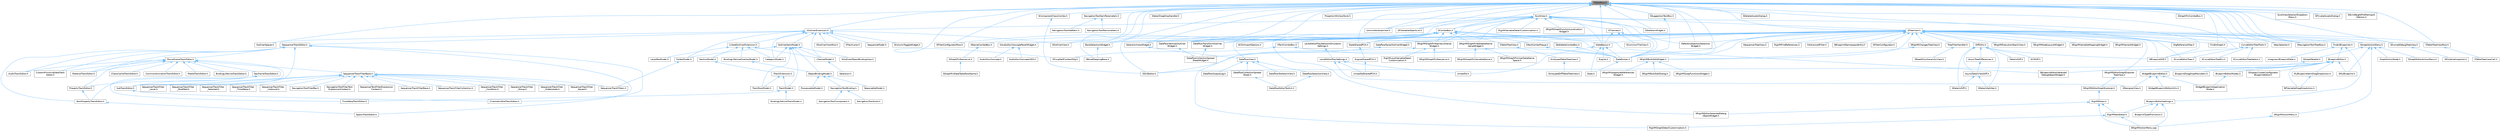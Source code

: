 digraph "STableRow.h"
{
 // INTERACTIVE_SVG=YES
 // LATEX_PDF_SIZE
  bgcolor="transparent";
  edge [fontname=Helvetica,fontsize=10,labelfontname=Helvetica,labelfontsize=10];
  node [fontname=Helvetica,fontsize=10,shape=box,height=0.2,width=0.4];
  Node1 [id="Node000001",label="STableRow.h",height=0.2,width=0.4,color="gray40", fillcolor="grey60", style="filled", fontcolor="black",tooltip=" "];
  Node1 -> Node2 [id="edge1_Node000001_Node000002",dir="back",color="steelblue1",style="solid",tooltip=" "];
  Node2 [id="Node000002",label="BoneSelectionWidget.h",height=0.2,width=0.4,color="grey40", fillcolor="white", style="filled",URL="$d4/dd3/BoneSelectionWidget_8h.html",tooltip=" "];
  Node2 -> Node3 [id="edge2_Node000002_Node000003",dir="back",color="steelblue1",style="solid",tooltip=" "];
  Node3 [id="Node000003",label="SBoneMappingBase.h",height=0.2,width=0.4,color="grey40", fillcolor="white", style="filled",URL="$d7/d49/SBoneMappingBase_8h.html",tooltip=" "];
  Node1 -> Node4 [id="edge3_Node000001_Node000004",dir="back",color="steelblue1",style="solid",tooltip=" "];
  Node4 [id="Node000004",label="CurveEditorTreeTraits.h",height=0.2,width=0.4,color="grey40", fillcolor="white", style="filled",URL="$d4/d4a/CurveEditorTreeTraits_8h.html",tooltip=" "];
  Node4 -> Node5 [id="edge4_Node000004_Node000005",dir="back",color="steelblue1",style="solid",tooltip=" "];
  Node5 [id="Node000005",label="SCurveEditorTree.h",height=0.2,width=0.4,color="grey40", fillcolor="white", style="filled",URL="$da/da4/SCurveEditorTree_8h.html",tooltip=" "];
  Node4 -> Node6 [id="edge5_Node000004_Node000006",dir="back",color="steelblue1",style="solid",tooltip=" "];
  Node6 [id="Node000006",label="SCurveEditorTreePin.h",height=0.2,width=0.4,color="grey40", fillcolor="white", style="filled",URL="$db/d44/SCurveEditorTreePin_8h.html",tooltip=" "];
  Node4 -> Node7 [id="edge6_Node000004_Node000007",dir="back",color="steelblue1",style="solid",tooltip=" "];
  Node7 [id="Node000007",label="SCurveEditorTreeSelect.h",height=0.2,width=0.4,color="grey40", fillcolor="white", style="filled",URL="$d9/d58/SCurveEditorTreeSelect_8h.html",tooltip=" "];
  Node1 -> Node8 [id="edge7_Node000001_Node000008",dir="back",color="steelblue1",style="solid",tooltip=" "];
  Node8 [id="Node000008",label="DataflowTransformOutliner\lWidget.h",height=0.2,width=0.4,color="grey40", fillcolor="white", style="filled",URL="$d8/df9/DataflowTransformOutlinerWidget_8h.html",tooltip=" "];
  Node8 -> Node9 [id="edge8_Node000008_Node000009",dir="back",color="steelblue1",style="solid",tooltip=" "];
  Node9 [id="Node000009",label="DataflowCollectionSpread\lSheetWidget.h",height=0.2,width=0.4,color="grey40", fillcolor="white", style="filled",URL="$da/da3/DataflowCollectionSpreadSheetWidget_8h.html",tooltip=" "];
  Node1 -> Node10 [id="edge9_Node000001_Node000010",dir="back",color="steelblue1",style="solid",tooltip=" "];
  Node10 [id="Node000010",label="DataflowVerticesOutliner\lWidget.h",height=0.2,width=0.4,color="grey40", fillcolor="white", style="filled",URL="$dd/deb/DataflowVerticesOutlinerWidget_8h.html",tooltip=" "];
  Node10 -> Node9 [id="edge10_Node000010_Node000009",dir="back",color="steelblue1",style="solid",tooltip=" "];
  Node1 -> Node11 [id="edge11_Node000001_Node000011",dir="back",color="steelblue1",style="solid",tooltip=" "];
  Node11 [id="Node000011",label="DlgReferenceTree.h",height=0.2,width=0.4,color="grey40", fillcolor="white", style="filled",URL="$db/dd3/DlgReferenceTree_8h.html",tooltip=" "];
  Node1 -> Node12 [id="edge12_Node000001_Node000012",dir="back",color="steelblue1",style="solid",tooltip=" "];
  Node12 [id="Node000012",label="FindInBlueprints.h",height=0.2,width=0.4,color="grey40", fillcolor="white", style="filled",URL="$d0/d27/FindInBlueprints_8h.html",tooltip=" "];
  Node12 -> Node13 [id="edge13_Node000012_Node000013",dir="back",color="steelblue1",style="solid",tooltip=" "];
  Node13 [id="Node000013",label="BlueprintEditor.h",height=0.2,width=0.4,color="grey40", fillcolor="white", style="filled",URL="$df/d7d/BlueprintEditor_8h.html",tooltip=" "];
  Node13 -> Node14 [id="edge14_Node000013_Node000014",dir="back",color="steelblue1",style="solid",tooltip=" "];
  Node14 [id="Node000014",label="BPVariableDragDropAction.h",height=0.2,width=0.4,color="grey40", fillcolor="white", style="filled",URL="$dd/d23/BPVariableDragDropAction_8h.html",tooltip=" "];
  Node13 -> Node15 [id="edge15_Node000013_Node000015",dir="back",color="steelblue1",style="solid",tooltip=" "];
  Node15 [id="Node000015",label="BlueprintDragDropMenuItem.h",height=0.2,width=0.4,color="grey40", fillcolor="white", style="filled",URL="$dc/deb/BlueprintDragDropMenuItem_8h.html",tooltip=" "];
  Node13 -> Node16 [id="edge16_Node000013_Node000016",dir="back",color="steelblue1",style="solid",tooltip=" "];
  Node16 [id="Node000016",label="BlueprintEditorModes.h",height=0.2,width=0.4,color="grey40", fillcolor="white", style="filled",URL="$d9/d70/BlueprintEditorModes_8h.html",tooltip=" "];
  Node16 -> Node17 [id="edge17_Node000016_Node000017",dir="back",color="steelblue1",style="solid",tooltip=" "];
  Node17 [id="Node000017",label="WidgetBlueprintApplication\lMode.h",height=0.2,width=0.4,color="grey40", fillcolor="white", style="filled",URL="$d3/d40/WidgetBlueprintApplicationMode_8h.html",tooltip=" "];
  Node13 -> Node18 [id="edge18_Node000013_Node000018",dir="back",color="steelblue1",style="solid",tooltip=" "];
  Node18 [id="Node000018",label="IDisplayClusterConfigurator\lBlueprintEditor.h",height=0.2,width=0.4,color="grey40", fillcolor="white", style="filled",URL="$dd/d4b/IDisplayClusterConfiguratorBlueprintEditor_8h.html",tooltip=" "];
  Node13 -> Node19 [id="edge19_Node000013_Node000019",dir="back",color="steelblue1",style="solid",tooltip=" "];
  Node19 [id="Node000019",label="MyBlueprintItemDragDropAction.h",height=0.2,width=0.4,color="grey40", fillcolor="white", style="filled",URL="$da/d11/MyBlueprintItemDragDropAction_8h.html",tooltip=" "];
  Node19 -> Node14 [id="edge20_Node000019_Node000014",dir="back",color="steelblue1",style="solid",tooltip=" "];
  Node13 -> Node20 [id="edge21_Node000013_Node000020",dir="back",color="steelblue1",style="solid",tooltip=" "];
  Node20 [id="Node000020",label="SBlueprintEditorSelected\lDebugObjectWidget.h",height=0.2,width=0.4,color="grey40", fillcolor="white", style="filled",URL="$de/d6c/SBlueprintEditorSelectedDebugObjectWidget_8h.html",tooltip=" "];
  Node13 -> Node21 [id="edge22_Node000013_Node000021",dir="back",color="steelblue1",style="solid",tooltip=" "];
  Node21 [id="Node000021",label="SMyBlueprint.h",height=0.2,width=0.4,color="grey40", fillcolor="white", style="filled",URL="$d3/d34/SMyBlueprint_8h.html",tooltip=" "];
  Node13 -> Node22 [id="edge23_Node000013_Node000022",dir="back",color="steelblue1",style="solid",tooltip=" "];
  Node22 [id="Node000022",label="SSCSEditor.h",height=0.2,width=0.4,color="grey40", fillcolor="white", style="filled",URL="$d0/d2e/SSCSEditor_8h.html",tooltip=" "];
  Node13 -> Node23 [id="edge24_Node000013_Node000023",dir="back",color="steelblue1",style="solid",tooltip=" "];
  Node23 [id="Node000023",label="WidgetBlueprintEditor.h",height=0.2,width=0.4,color="grey40", fillcolor="white", style="filled",URL="$d6/d04/WidgetBlueprintEditor_8h.html",tooltip=" "];
  Node23 -> Node24 [id="edge25_Node000023_Node000024",dir="back",color="steelblue1",style="solid",tooltip=" "];
  Node24 [id="Node000024",label="SDesignerView.h",height=0.2,width=0.4,color="grey40", fillcolor="white", style="filled",URL="$d2/d14/SDesignerView_8h.html",tooltip=" "];
  Node23 -> Node17 [id="edge26_Node000023_Node000017",dir="back",color="steelblue1",style="solid",tooltip=" "];
  Node23 -> Node25 [id="edge27_Node000023_Node000025",dir="back",color="steelblue1",style="solid",tooltip=" "];
  Node25 [id="Node000025",label="WidgetBlueprintEditorUtils.h",height=0.2,width=0.4,color="grey40", fillcolor="white", style="filled",URL="$d9/df7/WidgetBlueprintEditorUtils_8h.html",tooltip=" "];
  Node12 -> Node26 [id="edge28_Node000012_Node000026",dir="back",color="steelblue1",style="solid",tooltip=" "];
  Node26 [id="Node000026",label="BlueprintEditorSettings.h",height=0.2,width=0.4,color="grey40", fillcolor="white", style="filled",URL="$d4/dbc/BlueprintEditorSettings_8h.html",tooltip=" "];
  Node26 -> Node27 [id="edge29_Node000026_Node000027",dir="back",color="steelblue1",style="solid",tooltip=" "];
  Node27 [id="Node000027",label="BlueprintTypePromotion.h",height=0.2,width=0.4,color="grey40", fillcolor="white", style="filled",URL="$d2/d23/BlueprintTypePromotion_8h.html",tooltip=" "];
  Node26 -> Node28 [id="edge30_Node000026_Node000028",dir="back",color="steelblue1",style="solid",tooltip=" "];
  Node28 [id="Node000028",label="RigVMNewEditor.h",height=0.2,width=0.4,color="grey40", fillcolor="white", style="filled",URL="$df/dd1/RigVMNewEditor_8h.html",tooltip=" "];
  Node28 -> Node29 [id="edge31_Node000028_Node000029",dir="back",color="steelblue1",style="solid",tooltip=" "];
  Node29 [id="Node000029",label="RigVMGraphDetailCustomization.h",height=0.2,width=0.4,color="grey40", fillcolor="white", style="filled",URL="$da/d8c/RigVMGraphDetailCustomization_8h.html",tooltip=" "];
  Node28 -> Node30 [id="edge32_Node000028_Node000030",dir="back",color="steelblue1",style="solid",tooltip=" "];
  Node30 [id="Node000030",label="SRigVMActionMenu.cpp",height=0.2,width=0.4,color="grey40", fillcolor="white", style="filled",URL="$dc/d4c/SRigVMActionMenu_8cpp.html",tooltip=" "];
  Node26 -> Node30 [id="edge33_Node000026_Node000030",dir="back",color="steelblue1",style="solid",tooltip=" "];
  Node12 -> Node31 [id="edge34_Node000012_Node000031",dir="back",color="steelblue1",style="solid",tooltip=" "];
  Node31 [id="Node000031",label="ImaginaryBlueprintData.h",height=0.2,width=0.4,color="grey40", fillcolor="white", style="filled",URL="$d9/d16/ImaginaryBlueprintData_8h.html",tooltip=" "];
  Node1 -> Node32 [id="edge35_Node000001_Node000032",dir="back",color="steelblue1",style="solid",tooltip=" "];
  Node32 [id="Node000032",label="FindInGraph.h",height=0.2,width=0.4,color="grey40", fillcolor="white", style="filled",URL="$de/d36/FindInGraph_8h.html",tooltip=" "];
  Node1 -> Node33 [id="edge36_Node000001_Node000033",dir="back",color="steelblue1",style="solid",tooltip=" "];
  Node33 [id="Node000033",label="IDetailDragDropHandler.h",height=0.2,width=0.4,color="grey40", fillcolor="white", style="filled",URL="$dd/d80/IDetailDragDropHandler_8h.html",tooltip=" "];
  Node1 -> Node34 [id="edge37_Node000001_Node000034",dir="back",color="steelblue1",style="solid",tooltip=" "];
  Node34 [id="Node000034",label="IOutlinerExtension.h",height=0.2,width=0.4,color="grey40", fillcolor="white", style="filled",URL="$db/d1a/IOutlinerExtension_8h.html",tooltip=" "];
  Node34 -> Node35 [id="edge38_Node000034_Node000035",dir="back",color="steelblue1",style="solid",tooltip=" "];
  Node35 [id="Node000035",label="CategoryModel.h",height=0.2,width=0.4,color="grey40", fillcolor="white", style="filled",URL="$db/dfe/CategoryModel_8h.html",tooltip=" "];
  Node34 -> Node36 [id="edge39_Node000034_Node000036",dir="back",color="steelblue1",style="solid",tooltip=" "];
  Node36 [id="Node000036",label="ChannelModel.h",height=0.2,width=0.4,color="grey40", fillcolor="white", style="filled",URL="$de/d30/ChannelModel_8h.html",tooltip=" "];
  Node36 -> Node37 [id="edge40_Node000036_Node000037",dir="back",color="steelblue1",style="solid",tooltip=" "];
  Node37 [id="Node000037",label="Selection.h",height=0.2,width=0.4,color="grey40", fillcolor="white", style="filled",URL="$dd/dc2/Editor_2Sequencer_2Public_2MVVM_2Selection_2Selection_8h.html",tooltip=" "];
  Node34 -> Node38 [id="edge41_Node000034_Node000038",dir="back",color="steelblue1",style="solid",tooltip=" "];
  Node38 [id="Node000038",label="FolderModel.h",height=0.2,width=0.4,color="grey40", fillcolor="white", style="filled",URL="$d4/d1d/FolderModel_8h.html",tooltip=" "];
  Node38 -> Node39 [id="edge42_Node000038_Node000039",dir="back",color="steelblue1",style="solid",tooltip=" "];
  Node39 [id="Node000039",label="SequencerTrackFilters.h",height=0.2,width=0.4,color="grey40", fillcolor="white", style="filled",URL="$df/d72/SequencerTrackFilters_8h.html",tooltip=" "];
  Node34 -> Node40 [id="edge43_Node000034_Node000040",dir="back",color="steelblue1",style="solid",tooltip=" "];
  Node40 [id="Node000040",label="ISequencerTrackEditor.h",height=0.2,width=0.4,color="grey40", fillcolor="white", style="filled",URL="$df/dca/ISequencerTrackEditor_8h.html",tooltip=" "];
  Node40 -> Node41 [id="edge44_Node000040_Node000041",dir="back",color="steelblue1",style="solid",tooltip=" "];
  Node41 [id="Node000041",label="AudioTrackEditor.h",height=0.2,width=0.4,color="grey40", fillcolor="white", style="filled",URL="$dd/d96/AudioTrackEditor_8h.html",tooltip=" "];
  Node40 -> Node42 [id="edge45_Node000040_Node000042",dir="back",color="steelblue1",style="solid",tooltip=" "];
  Node42 [id="Node000042",label="BoolPropertyTrackEditor.h",height=0.2,width=0.4,color="grey40", fillcolor="white", style="filled",URL="$db/d07/BoolPropertyTrackEditor_8h.html",tooltip=" "];
  Node42 -> Node43 [id="edge46_Node000042_Node000043",dir="back",color="steelblue1",style="solid",tooltip=" "];
  Node43 [id="Node000043",label="SpawnTrackEditor.h",height=0.2,width=0.4,color="grey40", fillcolor="white", style="filled",URL="$d5/dac/SpawnTrackEditor_8h.html",tooltip=" "];
  Node40 -> Node44 [id="edge47_Node000040_Node000044",dir="back",color="steelblue1",style="solid",tooltip=" "];
  Node44 [id="Node000044",label="CinematicShotTrackEditor.h",height=0.2,width=0.4,color="grey40", fillcolor="white", style="filled",URL="$d3/d0c/CinematicShotTrackEditor_8h.html",tooltip=" "];
  Node40 -> Node45 [id="edge48_Node000040_Node000045",dir="back",color="steelblue1",style="solid",tooltip=" "];
  Node45 [id="Node000045",label="CustomPrimitiveDataTrack\lEditor.h",height=0.2,width=0.4,color="grey40", fillcolor="white", style="filled",URL="$dc/d8f/CustomPrimitiveDataTrackEditor_8h.html",tooltip=" "];
  Node40 -> Node46 [id="edge49_Node000040_Node000046",dir="back",color="steelblue1",style="solid",tooltip=" "];
  Node46 [id="Node000046",label="MaterialTrackEditor.h",height=0.2,width=0.4,color="grey40", fillcolor="white", style="filled",URL="$d1/d9f/MaterialTrackEditor_8h.html",tooltip=" "];
  Node40 -> Node47 [id="edge50_Node000040_Node000047",dir="back",color="steelblue1",style="solid",tooltip=" "];
  Node47 [id="Node000047",label="MovieSceneTrackEditor.h",height=0.2,width=0.4,color="grey40", fillcolor="white", style="filled",URL="$db/d6c/MovieSceneTrackEditor_8h.html",tooltip=" "];
  Node47 -> Node41 [id="edge51_Node000047_Node000041",dir="back",color="steelblue1",style="solid",tooltip=" "];
  Node47 -> Node48 [id="edge52_Node000047_Node000048",dir="back",color="steelblue1",style="solid",tooltip=" "];
  Node48 [id="Node000048",label="BindingLifetimeTrackEditor.h",height=0.2,width=0.4,color="grey40", fillcolor="white", style="filled",URL="$db/d3c/BindingLifetimeTrackEditor_8h.html",tooltip=" "];
  Node47 -> Node49 [id="edge53_Node000047_Node000049",dir="back",color="steelblue1",style="solid",tooltip=" "];
  Node49 [id="Node000049",label="ChaosCacheTrackEditor.h",height=0.2,width=0.4,color="grey40", fillcolor="white", style="filled",URL="$db/d36/ChaosCacheTrackEditor_8h.html",tooltip=" "];
  Node47 -> Node50 [id="edge54_Node000047_Node000050",dir="back",color="steelblue1",style="solid",tooltip=" "];
  Node50 [id="Node000050",label="CommonAnimationTrackEditor.h",height=0.2,width=0.4,color="grey40", fillcolor="white", style="filled",URL="$d9/d6e/CommonAnimationTrackEditor_8h.html",tooltip=" "];
  Node47 -> Node45 [id="edge55_Node000047_Node000045",dir="back",color="steelblue1",style="solid",tooltip=" "];
  Node47 -> Node51 [id="edge56_Node000047_Node000051",dir="back",color="steelblue1",style="solid",tooltip=" "];
  Node51 [id="Node000051",label="KeyframeTrackEditor.h",height=0.2,width=0.4,color="grey40", fillcolor="white", style="filled",URL="$dd/d47/KeyframeTrackEditor_8h.html",tooltip=" "];
  Node51 -> Node42 [id="edge57_Node000051_Node000042",dir="back",color="steelblue1",style="solid",tooltip=" "];
  Node51 -> Node52 [id="edge58_Node000051_Node000052",dir="back",color="steelblue1",style="solid",tooltip=" "];
  Node52 [id="Node000052",label="PropertyTrackEditor.h",height=0.2,width=0.4,color="grey40", fillcolor="white", style="filled",URL="$da/d9a/PropertyTrackEditor_8h.html",tooltip=" "];
  Node52 -> Node42 [id="edge59_Node000052_Node000042",dir="back",color="steelblue1",style="solid",tooltip=" "];
  Node51 -> Node53 [id="edge60_Node000051_Node000053",dir="back",color="steelblue1",style="solid",tooltip=" "];
  Node53 [id="Node000053",label="SubTrackEditor.h",height=0.2,width=0.4,color="grey40", fillcolor="white", style="filled",URL="$d8/d5b/SubTrackEditor_8h.html",tooltip=" "];
  Node53 -> Node44 [id="edge61_Node000053_Node000044",dir="back",color="steelblue1",style="solid",tooltip=" "];
  Node51 -> Node54 [id="edge62_Node000051_Node000054",dir="back",color="steelblue1",style="solid",tooltip=" "];
  Node54 [id="Node000054",label="TimeWarpTrackEditor.h",height=0.2,width=0.4,color="grey40", fillcolor="white", style="filled",URL="$dc/d2e/TimeWarpTrackEditor_8h.html",tooltip=" "];
  Node47 -> Node46 [id="edge63_Node000047_Node000046",dir="back",color="steelblue1",style="solid",tooltip=" "];
  Node47 -> Node55 [id="edge64_Node000047_Node000055",dir="back",color="steelblue1",style="solid",tooltip=" "];
  Node55 [id="Node000055",label="MediaTrackEditor.h",height=0.2,width=0.4,color="grey40", fillcolor="white", style="filled",URL="$d0/d41/MediaTrackEditor_8h.html",tooltip=" "];
  Node47 -> Node52 [id="edge65_Node000047_Node000052",dir="back",color="steelblue1",style="solid",tooltip=" "];
  Node47 -> Node56 [id="edge66_Node000047_Node000056",dir="back",color="steelblue1",style="solid",tooltip=" "];
  Node56 [id="Node000056",label="SequencerTrackFilterBase.h",height=0.2,width=0.4,color="grey40", fillcolor="white", style="filled",URL="$d8/def/Filters_2SequencerTrackFilterBase_8h.html",tooltip=" "];
  Node56 -> Node57 [id="edge67_Node000056_Node000057",dir="back",color="steelblue1",style="solid",tooltip=" "];
  Node57 [id="Node000057",label="NavigationToolFilterBar.h",height=0.2,width=0.4,color="grey40", fillcolor="white", style="filled",URL="$df/d14/NavigationToolFilterBar_8h.html",tooltip=" "];
  Node56 -> Node58 [id="edge68_Node000056_Node000058",dir="back",color="steelblue1",style="solid",tooltip=" "];
  Node58 [id="Node000058",label="NavigationToolFilterText\lExpressionContext.h",height=0.2,width=0.4,color="grey40", fillcolor="white", style="filled",URL="$d8/dd2/NavigationToolFilterTextExpressionContext_8h.html",tooltip=" "];
  Node56 -> Node59 [id="edge69_Node000056_Node000059",dir="back",color="steelblue1",style="solid",tooltip=" "];
  Node59 [id="Node000059",label="SequencerTextFilterExpression\lContext.h",height=0.2,width=0.4,color="grey40", fillcolor="white", style="filled",URL="$d0/d9f/SequencerTextFilterExpressionContext_8h.html",tooltip=" "];
  Node56 -> Node60 [id="edge70_Node000056_Node000060",dir="back",color="steelblue1",style="solid",tooltip=" "];
  Node60 [id="Node000060",label="SequencerTrackFilterBase.h",height=0.2,width=0.4,color="grey40", fillcolor="white", style="filled",URL="$d8/d4d/SequencerTrackFilterBase_8h.html",tooltip=" "];
  Node56 -> Node61 [id="edge71_Node000056_Node000061",dir="back",color="steelblue1",style="solid",tooltip=" "];
  Node61 [id="Node000061",label="SequencerTrackFilterCollection.h",height=0.2,width=0.4,color="grey40", fillcolor="white", style="filled",URL="$d8/de2/SequencerTrackFilterCollection_8h.html",tooltip=" "];
  Node56 -> Node62 [id="edge72_Node000056_Node000062",dir="back",color="steelblue1",style="solid",tooltip=" "];
  Node62 [id="Node000062",label="SequencerTrackFilter\l_Condition.h",height=0.2,width=0.4,color="grey40", fillcolor="white", style="filled",URL="$df/d17/SequencerTrackFilter__Condition_8h.html",tooltip=" "];
  Node56 -> Node63 [id="edge73_Node000056_Node000063",dir="back",color="steelblue1",style="solid",tooltip=" "];
  Node63 [id="Node000063",label="SequencerTrackFilter\l_Group.h",height=0.2,width=0.4,color="grey40", fillcolor="white", style="filled",URL="$da/dea/SequencerTrackFilter__Group_8h.html",tooltip=" "];
  Node56 -> Node64 [id="edge74_Node000056_Node000064",dir="back",color="steelblue1",style="solid",tooltip=" "];
  Node64 [id="Node000064",label="SequencerTrackFilter\l_HideIsolate.h",height=0.2,width=0.4,color="grey40", fillcolor="white", style="filled",URL="$d3/d55/SequencerTrackFilter__HideIsolate_8h.html",tooltip=" "];
  Node56 -> Node65 [id="edge75_Node000056_Node000065",dir="back",color="steelblue1",style="solid",tooltip=" "];
  Node65 [id="Node000065",label="SequencerTrackFilter\l_Keyed.h",height=0.2,width=0.4,color="grey40", fillcolor="white", style="filled",URL="$d4/d2d/SequencerTrackFilter__Keyed_8h.html",tooltip=" "];
  Node56 -> Node66 [id="edge76_Node000056_Node000066",dir="back",color="steelblue1",style="solid",tooltip=" "];
  Node66 [id="Node000066",label="SequencerTrackFilter\l_Level.h",height=0.2,width=0.4,color="grey40", fillcolor="white", style="filled",URL="$d2/d6c/SequencerTrackFilter__Level_8h.html",tooltip=" "];
  Node56 -> Node67 [id="edge77_Node000056_Node000067",dir="back",color="steelblue1",style="solid",tooltip=" "];
  Node67 [id="Node000067",label="SequencerTrackFilter\l_Modified.h",height=0.2,width=0.4,color="grey40", fillcolor="white", style="filled",URL="$d0/dd9/SequencerTrackFilter__Modified_8h.html",tooltip=" "];
  Node56 -> Node68 [id="edge78_Node000056_Node000068",dir="back",color="steelblue1",style="solid",tooltip=" "];
  Node68 [id="Node000068",label="SequencerTrackFilter\l_Selected.h",height=0.2,width=0.4,color="grey40", fillcolor="white", style="filled",URL="$dc/d54/SequencerTrackFilter__Selected_8h.html",tooltip=" "];
  Node56 -> Node69 [id="edge79_Node000056_Node000069",dir="back",color="steelblue1",style="solid",tooltip=" "];
  Node69 [id="Node000069",label="SequencerTrackFilter\l_TimeWarp.h",height=0.2,width=0.4,color="grey40", fillcolor="white", style="filled",URL="$d6/dd0/SequencerTrackFilter__TimeWarp_8h.html",tooltip=" "];
  Node56 -> Node70 [id="edge80_Node000056_Node000070",dir="back",color="steelblue1",style="solid",tooltip=" "];
  Node70 [id="Node000070",label="SequencerTrackFilter\l_Unbound.h",height=0.2,width=0.4,color="grey40", fillcolor="white", style="filled",URL="$d0/dd1/SequencerTrackFilter__Unbound_8h.html",tooltip=" "];
  Node56 -> Node39 [id="edge81_Node000056_Node000039",dir="back",color="steelblue1",style="solid",tooltip=" "];
  Node47 -> Node53 [id="edge82_Node000047_Node000053",dir="back",color="steelblue1",style="solid",tooltip=" "];
  Node40 -> Node43 [id="edge83_Node000040_Node000043",dir="back",color="steelblue1",style="solid",tooltip=" "];
  Node40 -> Node53 [id="edge84_Node000040_Node000053",dir="back",color="steelblue1",style="solid",tooltip=" "];
  Node34 -> Node71 [id="edge85_Node000034_Node000071",dir="back",color="steelblue1",style="solid",tooltip=" "];
  Node71 [id="Node000071",label="LinkedOutlinerExtension.h",height=0.2,width=0.4,color="grey40", fillcolor="white", style="filled",URL="$da/d0f/LinkedOutlinerExtension_8h.html",tooltip=" "];
  Node71 -> Node72 [id="edge86_Node000071_Node000072",dir="back",color="steelblue1",style="solid",tooltip=" "];
  Node72 [id="Node000072",label="BindingLifetimeOverlayModel.h",height=0.2,width=0.4,color="grey40", fillcolor="white", style="filled",URL="$d2/d69/BindingLifetimeOverlayModel_8h.html",tooltip=" "];
  Node72 -> Node73 [id="edge87_Node000072_Node000073",dir="back",color="steelblue1",style="solid",tooltip=" "];
  Node73 [id="Node000073",label="ObjectBindingModel.h",height=0.2,width=0.4,color="grey40", fillcolor="white", style="filled",URL="$de/dbc/ObjectBindingModel_8h.html",tooltip=" "];
  Node73 -> Node74 [id="edge88_Node000073_Node000074",dir="back",color="steelblue1",style="solid",tooltip=" "];
  Node74 [id="Node000074",label="NavigationToolBinding.h",height=0.2,width=0.4,color="grey40", fillcolor="white", style="filled",URL="$d0/db5/NavigationToolBinding_8h.html",tooltip=" "];
  Node74 -> Node75 [id="edge89_Node000074_Node000075",dir="back",color="steelblue1",style="solid",tooltip=" "];
  Node75 [id="Node000075",label="NavigationToolActor.h",height=0.2,width=0.4,color="grey40", fillcolor="white", style="filled",URL="$d6/da8/NavigationToolActor_8h.html",tooltip=" "];
  Node74 -> Node76 [id="edge90_Node000074_Node000076",dir="back",color="steelblue1",style="solid",tooltip=" "];
  Node76 [id="Node000076",label="NavigationToolComponent.h",height=0.2,width=0.4,color="grey40", fillcolor="white", style="filled",URL="$d7/dfc/NavigationToolComponent_8h.html",tooltip=" "];
  Node73 -> Node77 [id="edge91_Node000073_Node000077",dir="back",color="steelblue1",style="solid",tooltip=" "];
  Node77 [id="Node000077",label="PossessableModel.h",height=0.2,width=0.4,color="grey40", fillcolor="white", style="filled",URL="$d5/d01/PossessableModel_8h.html",tooltip=" "];
  Node73 -> Node78 [id="edge92_Node000073_Node000078",dir="back",color="steelblue1",style="solid",tooltip=" "];
  Node78 [id="Node000078",label="SpawnableModel.h",height=0.2,width=0.4,color="grey40", fillcolor="white", style="filled",URL="$d0/dd5/SpawnableModel_8h.html",tooltip=" "];
  Node71 -> Node35 [id="edge93_Node000071_Node000035",dir="back",color="steelblue1",style="solid",tooltip=" "];
  Node71 -> Node36 [id="edge94_Node000071_Node000036",dir="back",color="steelblue1",style="solid",tooltip=" "];
  Node71 -> Node79 [id="edge95_Node000071_Node000079",dir="back",color="steelblue1",style="solid",tooltip=" "];
  Node79 [id="Node000079",label="LayerBarModel.h",height=0.2,width=0.4,color="grey40", fillcolor="white", style="filled",URL="$dd/daa/LayerBarModel_8h.html",tooltip=" "];
  Node71 -> Node80 [id="edge96_Node000071_Node000080",dir="back",color="steelblue1",style="solid",tooltip=" "];
  Node80 [id="Node000080",label="SectionModel.h",height=0.2,width=0.4,color="grey40", fillcolor="white", style="filled",URL="$d7/d0c/SectionModel_8h.html",tooltip=" "];
  Node80 -> Node81 [id="edge97_Node000080_Node000081",dir="back",color="steelblue1",style="solid",tooltip=" "];
  Node81 [id="Node000081",label="ITrackExtension.h",height=0.2,width=0.4,color="grey40", fillcolor="white", style="filled",URL="$d4/d09/ITrackExtension_8h.html",tooltip=" "];
  Node81 -> Node82 [id="edge98_Node000081_Node000082",dir="back",color="steelblue1",style="solid",tooltip=" "];
  Node82 [id="Node000082",label="TrackModel.h",height=0.2,width=0.4,color="grey40", fillcolor="white", style="filled",URL="$db/d94/TrackModel_8h.html",tooltip=" "];
  Node82 -> Node83 [id="edge99_Node000082_Node000083",dir="back",color="steelblue1",style="solid",tooltip=" "];
  Node83 [id="Node000083",label="BindingLifetimeTrackModel.h",height=0.2,width=0.4,color="grey40", fillcolor="white", style="filled",URL="$d5/d30/BindingLifetimeTrackModel_8h.html",tooltip=" "];
  Node82 -> Node54 [id="edge100_Node000082_Node000054",dir="back",color="steelblue1",style="solid",tooltip=" "];
  Node81 -> Node84 [id="edge101_Node000081_Node000084",dir="back",color="steelblue1",style="solid",tooltip=" "];
  Node84 [id="Node000084",label="TrackRowModel.h",height=0.2,width=0.4,color="grey40", fillcolor="white", style="filled",URL="$d8/db5/TrackRowModel_8h.html",tooltip=" "];
  Node34 -> Node85 [id="edge102_Node000034_Node000085",dir="back",color="steelblue1",style="solid",tooltip=" "];
  Node85 [id="Node000085",label="OutlinerItemModel.h",height=0.2,width=0.4,color="grey40", fillcolor="white", style="filled",URL="$da/dbf/OutlinerItemModel_8h.html",tooltip=" "];
  Node85 -> Node35 [id="edge103_Node000085_Node000035",dir="back",color="steelblue1",style="solid",tooltip=" "];
  Node85 -> Node36 [id="edge104_Node000085_Node000036",dir="back",color="steelblue1",style="solid",tooltip=" "];
  Node85 -> Node38 [id="edge105_Node000085_Node000038",dir="back",color="steelblue1",style="solid",tooltip=" "];
  Node85 -> Node73 [id="edge106_Node000085_Node000073",dir="back",color="steelblue1",style="solid",tooltip=" "];
  Node85 -> Node86 [id="edge107_Node000085_Node000086",dir="back",color="steelblue1",style="solid",tooltip=" "];
  Node86 [id="Node000086",label="SOutlinerObjectBindingView.h",height=0.2,width=0.4,color="grey40", fillcolor="white", style="filled",URL="$d1/dfa/SOutlinerObjectBindingView_8h.html",tooltip=" "];
  Node85 -> Node82 [id="edge108_Node000085_Node000082",dir="back",color="steelblue1",style="solid",tooltip=" "];
  Node85 -> Node84 [id="edge109_Node000085_Node000084",dir="back",color="steelblue1",style="solid",tooltip=" "];
  Node34 -> Node87 [id="edge110_Node000034_Node000087",dir="back",color="steelblue1",style="solid",tooltip=" "];
  Node87 [id="Node000087",label="OutlinerSpacer.h",height=0.2,width=0.4,color="grey40", fillcolor="white", style="filled",URL="$dd/d3e/OutlinerSpacer_8h.html",tooltip=" "];
  Node34 -> Node88 [id="edge111_Node000034_Node000088",dir="back",color="steelblue1",style="solid",tooltip=" "];
  Node88 [id="Node000088",label="SColumnToggleWidget.h",height=0.2,width=0.4,color="grey40", fillcolor="white", style="filled",URL="$de/d8d/SColumnToggleWidget_8h.html",tooltip=" "];
  Node34 -> Node89 [id="edge112_Node000034_Node000089",dir="back",color="steelblue1",style="solid",tooltip=" "];
  Node89 [id="Node000089",label="SOutlinerView.h",height=0.2,width=0.4,color="grey40", fillcolor="white", style="filled",URL="$d5/de1/SOutlinerView_8h.html",tooltip=" "];
  Node34 -> Node90 [id="edge113_Node000034_Node000090",dir="back",color="steelblue1",style="solid",tooltip=" "];
  Node90 [id="Node000090",label="SOutlinerViewRow.h",height=0.2,width=0.4,color="grey40", fillcolor="white", style="filled",URL="$db/de3/SOutlinerViewRow_8h.html",tooltip=" "];
  Node34 -> Node91 [id="edge114_Node000034_Node000091",dir="back",color="steelblue1",style="solid",tooltip=" "];
  Node91 [id="Node000091",label="STrackLane.h",height=0.2,width=0.4,color="grey40", fillcolor="white", style="filled",URL="$d2/d8f/STrackLane_8h.html",tooltip=" "];
  Node34 -> Node92 [id="edge115_Node000034_Node000092",dir="back",color="steelblue1",style="solid",tooltip=" "];
  Node92 [id="Node000092",label="SequenceModel.h",height=0.2,width=0.4,color="grey40", fillcolor="white", style="filled",URL="$d4/d28/SequenceModel_8h.html",tooltip=" "];
  Node1 -> Node93 [id="edge116_Node000001_Node000093",dir="back",color="steelblue1",style="solid",tooltip=" "];
  Node93 [id="Node000093",label="NavigationToolItemParameters.h",height=0.2,width=0.4,color="grey40", fillcolor="white", style="filled",URL="$dd/d8c/NavigationToolItemParameters_8h.html",tooltip=" "];
  Node93 -> Node94 [id="edge117_Node000093_Node000094",dir="back",color="steelblue1",style="solid",tooltip=" "];
  Node94 [id="Node000094",label="NavigationToolAddItem.h",height=0.2,width=0.4,color="grey40", fillcolor="white", style="filled",URL="$de/db2/NavigationToolAddItem_8h.html",tooltip=" "];
  Node93 -> Node95 [id="edge118_Node000093_Node000095",dir="back",color="steelblue1",style="solid",tooltip=" "];
  Node95 [id="Node000095",label="NavigationToolRemoveItem.h",height=0.2,width=0.4,color="grey40", fillcolor="white", style="filled",URL="$da/dd5/NavigationToolRemoveItem_8h.html",tooltip=" "];
  Node1 -> Node87 [id="edge119_Node000001_Node000087",dir="back",color="steelblue1",style="solid",tooltip=" "];
  Node1 -> Node96 [id="edge120_Node000001_Node000096",dir="back",color="steelblue1",style="solid",tooltip=" "];
  Node96 [id="Node000096",label="PropertyInfoViewStyle.h",height=0.2,width=0.4,color="grey40", fillcolor="white", style="filled",URL="$d0/da8/PropertyInfoViewStyle_8h.html",tooltip=" "];
  Node1 -> Node97 [id="edge121_Node000001_Node000097",dir="back",color="steelblue1",style="solid",tooltip=" "];
  Node97 [id="Node000097",label="ReferenceSectionSelection\lWidget.h",height=0.2,width=0.4,color="grey40", fillcolor="white", style="filled",URL="$db/d75/ReferenceSectionSelectionWidget_8h.html",tooltip=" "];
  Node1 -> Node98 [id="edge122_Node000001_Node000098",dir="back",color="steelblue1",style="solid",tooltip=" "];
  Node98 [id="Node000098",label="SAnimAttributeView.h",height=0.2,width=0.4,color="grey40", fillcolor="white", style="filled",URL="$df/d42/SAnimAttributeView_8h.html",tooltip=" "];
  Node1 -> Node99 [id="edge123_Node000001_Node000099",dir="back",color="steelblue1",style="solid",tooltip=" "];
  Node99 [id="Node000099",label="SBlueprintDiff.h",height=0.2,width=0.4,color="grey40", fillcolor="white", style="filled",URL="$de/d6d/SBlueprintDiff_8h.html",tooltip=" "];
  Node1 -> Node3 [id="edge124_Node000001_Node000003",dir="back",color="steelblue1",style="solid",tooltip=" "];
  Node1 -> Node100 [id="edge125_Node000001_Node000100",dir="back",color="steelblue1",style="solid",tooltip=" "];
  Node100 [id="Node000100",label="SComboBox.h",height=0.2,width=0.4,color="grey40", fillcolor="white", style="filled",URL="$d2/dd5/SComboBox_8h.html",tooltip=" "];
  Node100 -> Node8 [id="edge126_Node000100_Node000008",dir="back",color="steelblue1",style="solid",tooltip=" "];
  Node100 -> Node10 [id="edge127_Node000100_Node000010",dir="back",color="steelblue1",style="solid",tooltip=" "];
  Node100 -> Node101 [id="edge128_Node000100_Node000101",dir="back",color="steelblue1",style="solid",tooltip=" "];
  Node101 [id="Node000101",label="LevelEditorPlayNetworkEmulation\lSettings.h",height=0.2,width=0.4,color="grey40", fillcolor="white", style="filled",URL="$d4/d35/LevelEditorPlayNetworkEmulationSettings_8h.html",tooltip=" "];
  Node101 -> Node102 [id="edge129_Node000101_Node000102",dir="back",color="steelblue1",style="solid",tooltip=" "];
  Node102 [id="Node000102",label="LevelEditorPlaySettings.h",height=0.2,width=0.4,color="grey40", fillcolor="white", style="filled",URL="$d4/d3b/LevelEditorPlaySettings_8h.html",tooltip=" "];
  Node102 -> Node24 [id="edge130_Node000102_Node000024",dir="back",color="steelblue1",style="solid",tooltip=" "];
  Node102 -> Node103 [id="edge131_Node000102_Node000103",dir="back",color="steelblue1",style="solid",tooltip=" "];
  Node103 [id="Node000103",label="UnrealEd.h",height=0.2,width=0.4,color="grey40", fillcolor="white", style="filled",URL="$d2/d5f/UnrealEd_8h.html",tooltip=" "];
  Node102 -> Node104 [id="edge132_Node000102_Node000104",dir="back",color="steelblue1",style="solid",tooltip=" "];
  Node104 [id="Node000104",label="UnrealEdSharedPCH.h",height=0.2,width=0.4,color="grey40", fillcolor="white", style="filled",URL="$d1/de6/UnrealEdSharedPCH_8h.html",tooltip=" "];
  Node100 -> Node105 [id="edge133_Node000100_Node000105",dir="back",color="steelblue1",style="solid",tooltip=" "];
  Node105 [id="Node000105",label="SAudioOscilloscopePanelWidget.h",height=0.2,width=0.4,color="grey40", fillcolor="white", style="filled",URL="$db/d7e/SAudioOscilloscopePanelWidget_8h.html",tooltip=" "];
  Node105 -> Node106 [id="edge134_Node000105_Node000106",dir="back",color="steelblue1",style="solid",tooltip=" "];
  Node106 [id="Node000106",label="AudioOscilloscope.h",height=0.2,width=0.4,color="grey40", fillcolor="white", style="filled",URL="$d5/d81/AudioOscilloscope_8h.html",tooltip=" "];
  Node105 -> Node107 [id="edge135_Node000105_Node000107",dir="back",color="steelblue1",style="solid",tooltip=" "];
  Node107 [id="Node000107",label="AudioOscilloscopeUMG.h",height=0.2,width=0.4,color="grey40", fillcolor="white", style="filled",URL="$df/de7/AudioOscilloscopeUMG_8h.html",tooltip=" "];
  Node100 -> Node20 [id="edge136_Node000100_Node000020",dir="back",color="steelblue1",style="solid",tooltip=" "];
  Node100 -> Node108 [id="edge137_Node000100_Node000108",dir="back",color="steelblue1",style="solid",tooltip=" "];
  Node108 [id="Node000108",label="SCSVImportOptions.h",height=0.2,width=0.4,color="grey40", fillcolor="white", style="filled",URL="$d7/dfe/SCSVImportOptions_8h.html",tooltip=" "];
  Node100 -> Node109 [id="edge138_Node000100_Node000109",dir="back",color="steelblue1",style="solid",tooltip=" "];
  Node109 [id="Node000109",label="SEditableComboBox.h",height=0.2,width=0.4,color="grey40", fillcolor="white", style="filled",URL="$d0/d8c/SEditableComboBox_8h.html",tooltip=" "];
  Node109 -> Node110 [id="edge139_Node000109_Node000110",dir="back",color="steelblue1",style="solid",tooltip=" "];
  Node110 [id="Node000110",label="SlateExtras.h",height=0.2,width=0.4,color="grey40", fillcolor="white", style="filled",URL="$d8/dec/SlateExtras_8h.html",tooltip=" "];
  Node110 -> Node111 [id="edge140_Node000110_Node000111",dir="back",color="steelblue1",style="solid",tooltip=" "];
  Node111 [id="Node000111",label="Slate.h",height=0.2,width=0.4,color="grey40", fillcolor="white", style="filled",URL="$d2/dc0/Slate_8h.html",tooltip=" "];
  Node100 -> Node112 [id="edge141_Node000100_Node000112",dir="back",color="steelblue1",style="solid",tooltip=" "];
  Node112 [id="Node000112",label="SFilterConfiguratorRow.h",height=0.2,width=0.4,color="grey40", fillcolor="white", style="filled",URL="$d2/d18/SFilterConfiguratorRow_8h.html",tooltip=" "];
  Node100 -> Node113 [id="edge142_Node000100_Node000113",dir="back",color="steelblue1",style="solid",tooltip=" "];
  Node113 [id="Node000113",label="SNameComboBox.h",height=0.2,width=0.4,color="grey40", fillcolor="white", style="filled",URL="$d8/d4b/SNameComboBox_8h.html",tooltip=" "];
  Node113 -> Node114 [id="edge143_Node000113_Node000114",dir="back",color="steelblue1",style="solid",tooltip=" "];
  Node114 [id="Node000114",label="SGraphPinNameList.h",height=0.2,width=0.4,color="grey40", fillcolor="white", style="filled",URL="$d4/d09/SGraphPinNameList_8h.html",tooltip=" "];
  Node114 -> Node115 [id="edge144_Node000114_Node000115",dir="back",color="steelblue1",style="solid",tooltip=" "];
  Node115 [id="Node000115",label="SGraphPinDataTableRowName.h",height=0.2,width=0.4,color="grey40", fillcolor="white", style="filled",URL="$d3/d40/SGraphPinDataTableRowName_8h.html",tooltip=" "];
  Node100 -> Node116 [id="edge145_Node000100_Node000116",dir="back",color="steelblue1",style="solid",tooltip=" "];
  Node116 [id="Node000116",label="SRigVMEditorSelectedDebug\lObjectWidget.h",height=0.2,width=0.4,color="grey40", fillcolor="white", style="filled",URL="$d9/dcd/SRigVMEditorSelectedDebugObjectWidget_8h.html",tooltip=" "];
  Node100 -> Node117 [id="edge146_Node000100_Node000117",dir="back",color="steelblue1",style="solid",tooltip=" "];
  Node117 [id="Node000117",label="SRigVMGraphPinEditableName\lValueWidget.h",height=0.2,width=0.4,color="grey40", fillcolor="white", style="filled",URL="$da/d0c/SRigVMGraphPinEditableNameValueWidget_8h.html",tooltip=" "];
  Node117 -> Node118 [id="edge147_Node000117_Node000118",dir="back",color="steelblue1",style="solid",tooltip=" "];
  Node118 [id="Node000118",label="SRigVMGraphPinUserDataName\lSpace.h",height=0.2,width=0.4,color="grey40", fillcolor="white", style="filled",URL="$d7/dfd/SRigVMGraphPinUserDataNameSpace_8h.html",tooltip=" "];
  Node117 -> Node119 [id="edge148_Node000117_Node000119",dir="back",color="steelblue1",style="solid",tooltip=" "];
  Node119 [id="Node000119",label="SRigVMGraphPinVariableName.h",height=0.2,width=0.4,color="grey40", fillcolor="white", style="filled",URL="$d0/da1/SRigVMGraphPinVariableName_8h.html",tooltip=" "];
  Node100 -> Node120 [id="edge149_Node000100_Node000120",dir="back",color="steelblue1",style="solid",tooltip=" "];
  Node120 [id="Node000120",label="SRigVMGraphPinNameListValue\lWidget.h",height=0.2,width=0.4,color="grey40", fillcolor="white", style="filled",URL="$dc/dac/SRigVMGraphPinNameListValueWidget_8h.html",tooltip=" "];
  Node120 -> Node29 [id="edge150_Node000120_Node000029",dir="back",color="steelblue1",style="solid",tooltip=" "];
  Node120 -> Node121 [id="edge151_Node000120_Node000121",dir="back",color="steelblue1",style="solid",tooltip=" "];
  Node121 [id="Node000121",label="RigVMLocalVariableDetail\lCustomization.h",height=0.2,width=0.4,color="grey40", fillcolor="white", style="filled",URL="$de/de8/RigVMLocalVariableDetailCustomization_8h.html",tooltip=" "];
  Node120 -> Node122 [id="edge152_Node000120_Node000122",dir="back",color="steelblue1",style="solid",tooltip=" "];
  Node122 [id="Node000122",label="SRigVMGraphPinNameList.h",height=0.2,width=0.4,color="grey40", fillcolor="white", style="filled",URL="$d7/dfc/SRigVMGraphPinNameList_8h.html",tooltip=" "];
  Node100 -> Node123 [id="edge153_Node000100_Node000123",dir="back",color="steelblue1",style="solid",tooltip=" "];
  Node123 [id="Node000123",label="STableTreeView.h",height=0.2,width=0.4,color="grey40", fillcolor="white", style="filled",URL="$dd/d46/STableTreeView_8h.html",tooltip=" "];
  Node123 -> Node124 [id="edge154_Node000123_Node000124",dir="back",color="steelblue1",style="solid",tooltip=" "];
  Node124 [id="Node000124",label="SUntypedTableTreeView.h",height=0.2,width=0.4,color="grey40", fillcolor="white", style="filled",URL="$da/dc1/SUntypedTableTreeView_8h.html",tooltip=" "];
  Node124 -> Node125 [id="edge155_Node000124_Node000125",dir="back",color="steelblue1",style="solid",tooltip=" "];
  Node125 [id="Node000125",label="SUntypedDiffTableTreeView.h",height=0.2,width=0.4,color="grey40", fillcolor="white", style="filled",URL="$d2/dd2/SUntypedDiffTableTreeView_8h.html",tooltip=" "];
  Node100 -> Node126 [id="edge156_Node000100_Node000126",dir="back",color="steelblue1",style="solid",tooltip=" "];
  Node126 [id="Node000126",label="STextComboBox.h",height=0.2,width=0.4,color="grey40", fillcolor="white", style="filled",URL="$d6/d14/STextComboBox_8h.html",tooltip=" "];
  Node126 -> Node127 [id="edge157_Node000126_Node000127",dir="back",color="steelblue1",style="solid",tooltip=" "];
  Node127 [id="Node000127",label="SFixupSelfContextDlg.h",height=0.2,width=0.4,color="grey40", fillcolor="white", style="filled",URL="$d5/da4/SFixupSelfContextDlg_8h.html",tooltip=" "];
  Node126 -> Node110 [id="edge158_Node000126_Node000110",dir="back",color="steelblue1",style="solid",tooltip=" "];
  Node100 -> Node128 [id="edge159_Node000100_Node000128",dir="back",color="steelblue1",style="solid",tooltip=" "];
  Node128 [id="Node000128",label="STextComboPopup.h",height=0.2,width=0.4,color="grey40", fillcolor="white", style="filled",URL="$d1/d76/STextComboPopup_8h.html",tooltip=" "];
  Node128 -> Node110 [id="edge160_Node000128_Node000110",dir="back",color="steelblue1",style="solid",tooltip=" "];
  Node100 -> Node129 [id="edge161_Node000100_Node000129",dir="back",color="steelblue1",style="solid",tooltip=" "];
  Node129 [id="Node000129",label="SelectionViewWidget.h",height=0.2,width=0.4,color="grey40", fillcolor="white", style="filled",URL="$dc/db5/SelectionViewWidget_8h.html",tooltip=" "];
  Node129 -> Node130 [id="edge162_Node000129_Node000130",dir="back",color="steelblue1",style="solid",tooltip=" "];
  Node130 [id="Node000130",label="DataflowView.h",height=0.2,width=0.4,color="grey40", fillcolor="white", style="filled",URL="$d4/d2e/DataflowView_8h.html",tooltip=" "];
  Node130 -> Node131 [id="edge163_Node000130_Node000131",dir="back",color="steelblue1",style="solid",tooltip=" "];
  Node131 [id="Node000131",label="DataflowCollectionSpread\lSheet.h",height=0.2,width=0.4,color="grey40", fillcolor="white", style="filled",URL="$da/da7/DataflowCollectionSpreadSheet_8h.html",tooltip=" "];
  Node131 -> Node132 [id="edge164_Node000131_Node000132",dir="back",color="steelblue1",style="solid",tooltip=" "];
  Node132 [id="Node000132",label="DataflowEditorToolkit.h",height=0.2,width=0.4,color="grey40", fillcolor="white", style="filled",URL="$d8/d80/DataflowEditorToolkit_8h.html",tooltip=" "];
  Node130 -> Node133 [id="edge165_Node000130_Node000133",dir="back",color="steelblue1",style="solid",tooltip=" "];
  Node133 [id="Node000133",label="DataflowOutputLog.h",height=0.2,width=0.4,color="grey40", fillcolor="white", style="filled",URL="$df/d1e/DataflowOutputLog_8h.html",tooltip=" "];
  Node130 -> Node134 [id="edge166_Node000130_Node000134",dir="back",color="steelblue1",style="solid",tooltip=" "];
  Node134 [id="Node000134",label="DataflowSelectionView.h",height=0.2,width=0.4,color="grey40", fillcolor="white", style="filled",URL="$d6/d34/DataflowSelectionView_8h.html",tooltip=" "];
  Node134 -> Node132 [id="edge167_Node000134_Node000132",dir="back",color="steelblue1",style="solid",tooltip=" "];
  Node130 -> Node135 [id="edge168_Node000130_Node000135",dir="back",color="steelblue1",style="solid",tooltip=" "];
  Node135 [id="Node000135",label="DataflowSkeletonView.h",height=0.2,width=0.4,color="grey40", fillcolor="white", style="filled",URL="$d7/df7/DataflowSkeletonView_8h.html",tooltip=" "];
  Node100 -> Node136 [id="edge169_Node000100_Node000136",dir="back",color="steelblue1",style="solid",tooltip=" "];
  Node136 [id="Node000136",label="SlateBasics.h",height=0.2,width=0.4,color="grey40", fillcolor="white", style="filled",URL="$da/d2f/SlateBasics_8h.html",tooltip=" "];
  Node136 -> Node137 [id="edge170_Node000136_Node000137",dir="back",color="steelblue1",style="solid",tooltip=" "];
  Node137 [id="Node000137",label="Engine.h",height=0.2,width=0.4,color="grey40", fillcolor="white", style="filled",URL="$d1/d34/Public_2Engine_8h.html",tooltip=" "];
  Node136 -> Node111 [id="edge171_Node000136_Node000111",dir="back",color="steelblue1",style="solid",tooltip=" "];
  Node136 -> Node110 [id="edge172_Node000136_Node000110",dir="back",color="steelblue1",style="solid",tooltip=" "];
  Node136 -> Node103 [id="edge173_Node000136_Node000103",dir="back",color="steelblue1",style="solid",tooltip=" "];
  Node100 -> Node110 [id="edge174_Node000100_Node000110",dir="back",color="steelblue1",style="solid",tooltip=" "];
  Node100 -> Node138 [id="edge175_Node000100_Node000138",dir="back",color="steelblue1",style="solid",tooltip=" "];
  Node138 [id="Node000138",label="SlateSharedPCH.h",height=0.2,width=0.4,color="grey40", fillcolor="white", style="filled",URL="$d1/dfc/SlateSharedPCH_8h.html",tooltip=" "];
  Node138 -> Node139 [id="edge176_Node000138_Node000139",dir="back",color="steelblue1",style="solid",tooltip=" "];
  Node139 [id="Node000139",label="EngineSharedPCH.h",height=0.2,width=0.4,color="grey40", fillcolor="white", style="filled",URL="$dc/dbb/EngineSharedPCH_8h.html",tooltip=" "];
  Node139 -> Node104 [id="edge177_Node000139_Node000104",dir="back",color="steelblue1",style="solid",tooltip=" "];
  Node1 -> Node140 [id="edge178_Node000001_Node000140",dir="back",color="steelblue1",style="solid",tooltip=" "];
  Node140 [id="Node000140",label="SComponentClassCombo.h",height=0.2,width=0.4,color="grey40", fillcolor="white", style="filled",URL="$dc/df2/SComponentClassCombo_8h.html",tooltip=" "];
  Node140 -> Node22 [id="edge179_Node000140_Node000022",dir="back",color="steelblue1",style="solid",tooltip=" "];
  Node1 -> Node141 [id="edge180_Node000001_Node000141",dir="back",color="steelblue1",style="solid",tooltip=" "];
  Node141 [id="Node000141",label="SDeleteAssetsDialog.h",height=0.2,width=0.4,color="grey40", fillcolor="white", style="filled",URL="$d7/d0d/SDeleteAssetsDialog_8h.html",tooltip=" "];
  Node1 -> Node112 [id="edge181_Node000001_Node000112",dir="back",color="steelblue1",style="solid",tooltip=" "];
  Node1 -> Node142 [id="edge182_Node000001_Node000142",dir="back",color="steelblue1",style="solid",tooltip=" "];
  Node142 [id="Node000142",label="SFilterableObjectList.h",height=0.2,width=0.4,color="grey40", fillcolor="white", style="filled",URL="$dc/de4/SFilterableObjectList_8h.html",tooltip=" "];
  Node1 -> Node127 [id="edge183_Node000001_Node000127",dir="back",color="steelblue1",style="solid",tooltip=" "];
  Node1 -> Node143 [id="edge184_Node000001_Node000143",dir="back",color="steelblue1",style="solid",tooltip=" "];
  Node143 [id="Node000143",label="SGraphActionMenu.h",height=0.2,width=0.4,color="grey40", fillcolor="white", style="filled",URL="$d0/d9a/SGraphActionMenu_8h.html",tooltip=" "];
  Node143 -> Node144 [id="edge185_Node000143_Node000144",dir="back",color="steelblue1",style="solid",tooltip=" "];
  Node144 [id="Node000144",label="GraphActionNode.h",height=0.2,width=0.4,color="grey40", fillcolor="white", style="filled",URL="$dc/d7a/GraphActionNode_8h.html",tooltip=" "];
  Node143 -> Node145 [id="edge186_Node000143_Node000145",dir="back",color="steelblue1",style="solid",tooltip=" "];
  Node145 [id="Node000145",label="SGraphEditorActionMenu.h",height=0.2,width=0.4,color="grey40", fillcolor="white", style="filled",URL="$dd/d8d/SGraphEditorActionMenu_8h.html",tooltip=" "];
  Node143 -> Node146 [id="edge187_Node000143_Node000146",dir="back",color="steelblue1",style="solid",tooltip=" "];
  Node146 [id="Node000146",label="SGraphPalette.h",height=0.2,width=0.4,color="grey40", fillcolor="white", style="filled",URL="$d5/dd1/SGraphPalette_8h.html",tooltip=" "];
  Node146 -> Node147 [id="edge188_Node000146_Node000147",dir="back",color="steelblue1",style="solid",tooltip=" "];
  Node147 [id="Node000147",label="SRigVMEditorGraphExplorer\lTreeView.h",height=0.2,width=0.4,color="grey40", fillcolor="white", style="filled",URL="$d8/d43/SRigVMEditorGraphExplorerTreeView_8h.html",tooltip=" "];
  Node147 -> Node148 [id="edge189_Node000147_Node000148",dir="back",color="steelblue1",style="solid",tooltip=" "];
  Node148 [id="Node000148",label="SRigVMEditorGraphExplorer.h",height=0.2,width=0.4,color="grey40", fillcolor="white", style="filled",URL="$db/d11/SRigVMEditorGraphExplorer_8h.html",tooltip=" "];
  Node148 -> Node149 [id="edge190_Node000148_Node000149",dir="back",color="steelblue1",style="solid",tooltip=" "];
  Node149 [id="Node000149",label="RigVMEditor.h",height=0.2,width=0.4,color="grey40", fillcolor="white", style="filled",URL="$d3/d13/RigVMEditor_8h.html",tooltip=" "];
  Node149 -> Node28 [id="edge191_Node000149_Node000028",dir="back",color="steelblue1",style="solid",tooltip=" "];
  Node149 -> Node30 [id="edge192_Node000149_Node000030",dir="back",color="steelblue1",style="solid",tooltip=" "];
  Node149 -> Node116 [id="edge193_Node000149_Node000116",dir="back",color="steelblue1",style="solid",tooltip=" "];
  Node143 -> Node21 [id="edge194_Node000143_Node000021",dir="back",color="steelblue1",style="solid",tooltip=" "];
  Node143 -> Node150 [id="edge195_Node000143_Node000150",dir="back",color="steelblue1",style="solid",tooltip=" "];
  Node150 [id="Node000150",label="SRigVMActionMenu.h",height=0.2,width=0.4,color="grey40", fillcolor="white", style="filled",URL="$d1/de8/SRigVMActionMenu_8h.html",tooltip=" "];
  Node150 -> Node30 [id="edge196_Node000150_Node000030",dir="back",color="steelblue1",style="solid",tooltip=" "];
  Node1 -> Node151 [id="edge197_Node000001_Node000151",dir="back",color="steelblue1",style="solid",tooltip=" "];
  Node151 [id="Node000151",label="SGraphPinComboBox.h",height=0.2,width=0.4,color="grey40", fillcolor="white", style="filled",URL="$dc/d3f/SGraphPinComboBox_8h.html",tooltip=" "];
  Node1 -> Node152 [id="edge198_Node000001_Node000152",dir="back",color="steelblue1",style="solid",tooltip=" "];
  Node152 [id="Node000152",label="SKeySelector.h",height=0.2,width=0.4,color="grey40", fillcolor="white", style="filled",URL="$de/d62/SKeySelector_8h.html",tooltip=" "];
  Node1 -> Node153 [id="edge199_Node000001_Node000153",dir="back",color="steelblue1",style="solid",tooltip=" "];
  Node153 [id="Node000153",label="SKismetDebugTreeView.h",height=0.2,width=0.4,color="grey40", fillcolor="white", style="filled",URL="$dc/df5/SKismetDebugTreeView_8h.html",tooltip=" "];
  Node153 -> Node154 [id="edge200_Node000153_Node000154",dir="back",color="steelblue1",style="solid",tooltip=" "];
  Node154 [id="Node000154",label="SPinValueInspector.h",height=0.2,width=0.4,color="grey40", fillcolor="white", style="filled",URL="$d6/d85/SPinValueInspector_8h.html",tooltip=" "];
  Node1 -> Node155 [id="edge201_Node000001_Node000155",dir="back",color="steelblue1",style="solid",tooltip=" "];
  Node155 [id="Node000155",label="SListView.h",height=0.2,width=0.4,color="grey40", fillcolor="white", style="filled",URL="$db/db5/SListView_8h.html",tooltip=" "];
  Node155 -> Node130 [id="edge202_Node000155_Node000130",dir="back",color="steelblue1",style="solid",tooltip=" "];
  Node155 -> Node34 [id="edge203_Node000155_Node000034",dir="back",color="steelblue1",style="solid",tooltip=" "];
  Node155 -> Node97 [id="edge204_Node000155_Node000097",dir="back",color="steelblue1",style="solid",tooltip=" "];
  Node155 -> Node156 [id="edge205_Node000155_Node000156",dir="back",color="steelblue1",style="solid",tooltip=" "];
  Node156 [id="Node000156",label="RigVMVariableDetailCustomization.h",height=0.2,width=0.4,color="grey40", fillcolor="white", style="filled",URL="$d3/d24/RigVMVariableDetailCustomization_8h.html",tooltip=" "];
  Node155 -> Node98 [id="edge206_Node000155_Node000098",dir="back",color="steelblue1",style="solid",tooltip=" "];
  Node155 -> Node99 [id="edge207_Node000155_Node000099",dir="back",color="steelblue1",style="solid",tooltip=" "];
  Node155 -> Node100 [id="edge208_Node000155_Node000100",dir="back",color="steelblue1",style="solid",tooltip=" "];
  Node155 -> Node142 [id="edge209_Node000155_Node000142",dir="back",color="steelblue1",style="solid",tooltip=" "];
  Node155 -> Node157 [id="edge210_Node000155_Node000157",dir="back",color="steelblue1",style="solid",tooltip=" "];
  Node157 [id="Node000157",label="SRigVMGraphFunctionLocalization\lWidget.h",height=0.2,width=0.4,color="grey40", fillcolor="white", style="filled",URL="$dd/d59/SRigVMGraphFunctionLocalizationWidget_8h.html",tooltip=" "];
  Node155 -> Node117 [id="edge211_Node000155_Node000117",dir="back",color="steelblue1",style="solid",tooltip=" "];
  Node155 -> Node120 [id="edge212_Node000155_Node000120",dir="back",color="steelblue1",style="solid",tooltip=" "];
  Node155 -> Node158 [id="edge213_Node000155_Node000158",dir="back",color="steelblue1",style="solid",tooltip=" "];
  Node158 [id="Node000158",label="SSkeletonWidget.h",height=0.2,width=0.4,color="grey40", fillcolor="white", style="filled",URL="$dd/da7/SSkeletonWidget_8h.html",tooltip=" "];
  Node155 -> Node159 [id="edge214_Node000155_Node000159",dir="back",color="steelblue1",style="solid",tooltip=" "];
  Node159 [id="Node000159",label="STileView.h",height=0.2,width=0.4,color="grey40", fillcolor="white", style="filled",URL="$da/dd5/STileView_8h.html",tooltip=" "];
  Node159 -> Node160 [id="edge215_Node000159_Node000160",dir="back",color="steelblue1",style="solid",tooltip=" "];
  Node160 [id="Node000160",label="SCommonTileView.h",height=0.2,width=0.4,color="grey40", fillcolor="white", style="filled",URL="$de/d0c/SCommonTileView_8h.html",tooltip=" "];
  Node159 -> Node136 [id="edge216_Node000159_Node000136",dir="back",color="steelblue1",style="solid",tooltip=" "];
  Node159 -> Node110 [id="edge217_Node000159_Node000110",dir="back",color="steelblue1",style="solid",tooltip=" "];
  Node155 -> Node161 [id="edge218_Node000155_Node000161",dir="back",color="steelblue1",style="solid",tooltip=" "];
  Node161 [id="Node000161",label="STreeView.h",height=0.2,width=0.4,color="grey40", fillcolor="white", style="filled",URL="$de/dea/STreeView_8h.html",tooltip=" "];
  Node161 -> Node2 [id="edge219_Node000161_Node000002",dir="back",color="steelblue1",style="solid",tooltip=" "];
  Node161 -> Node4 [id="edge220_Node000161_Node000004",dir="back",color="steelblue1",style="solid",tooltip=" "];
  Node161 -> Node162 [id="edge221_Node000161_Node000162",dir="back",color="steelblue1",style="solid",tooltip=" "];
  Node162 [id="Node000162",label="DataflowFacesOutlinerWidget.h",height=0.2,width=0.4,color="grey40", fillcolor="white", style="filled",URL="$d1/d1c/DataflowFacesOutlinerWidget_8h.html",tooltip=" "];
  Node162 -> Node9 [id="edge222_Node000162_Node000009",dir="back",color="steelblue1",style="solid",tooltip=" "];
  Node161 -> Node8 [id="edge223_Node000161_Node000008",dir="back",color="steelblue1",style="solid",tooltip=" "];
  Node161 -> Node10 [id="edge224_Node000161_Node000010",dir="back",color="steelblue1",style="solid",tooltip=" "];
  Node161 -> Node163 [id="edge225_Node000161_Node000163",dir="back",color="steelblue1",style="solid",tooltip=" "];
  Node163 [id="Node000163",label="DiffUtils.h",height=0.2,width=0.4,color="grey40", fillcolor="white", style="filled",URL="$d4/d91/DiffUtils_8h.html",tooltip=" "];
  Node163 -> Node164 [id="edge226_Node000163_Node000164",dir="back",color="steelblue1",style="solid",tooltip=" "];
  Node164 [id="Node000164",label="AsyncDetailViewDiff.h",height=0.2,width=0.4,color="grey40", fillcolor="white", style="filled",URL="$dc/d54/AsyncDetailViewDiff_8h.html",tooltip=" "];
  Node164 -> Node165 [id="edge227_Node000164_Node000165",dir="back",color="steelblue1",style="solid",tooltip=" "];
  Node165 [id="Node000165",label="SDetailsDiff.h",height=0.2,width=0.4,color="grey40", fillcolor="white", style="filled",URL="$da/d09/SDetailsDiff_8h.html",tooltip=" "];
  Node164 -> Node166 [id="edge228_Node000164_Node000166",dir="back",color="steelblue1",style="solid",tooltip=" "];
  Node166 [id="Node000166",label="SDetailsSplitter.h",height=0.2,width=0.4,color="grey40", fillcolor="white", style="filled",URL="$d5/de5/SDetailsSplitter_8h.html",tooltip=" "];
  Node163 -> Node167 [id="edge229_Node000163_Node000167",dir="back",color="steelblue1",style="solid",tooltip=" "];
  Node167 [id="Node000167",label="AsyncTreeDifferences.h",height=0.2,width=0.4,color="grey40", fillcolor="white", style="filled",URL="$dd/d63/AsyncTreeDifferences_8h.html",tooltip=" "];
  Node167 -> Node164 [id="edge230_Node000167_Node000164",dir="back",color="steelblue1",style="solid",tooltip=" "];
  Node163 -> Node168 [id="edge231_Node000163_Node000168",dir="back",color="steelblue1",style="solid",tooltip=" "];
  Node168 [id="Node000168",label="DetailsDiff.h",height=0.2,width=0.4,color="grey40", fillcolor="white", style="filled",URL="$de/dfc/DetailsDiff_8h.html",tooltip=" "];
  Node163 -> Node99 [id="edge232_Node000163_Node000099",dir="back",color="steelblue1",style="solid",tooltip=" "];
  Node163 -> Node169 [id="edge233_Node000163_Node000169",dir="back",color="steelblue1",style="solid",tooltip=" "];
  Node169 [id="Node000169",label="SCSDiff.h",height=0.2,width=0.4,color="grey40", fillcolor="white", style="filled",URL="$da/dc5/SCSDiff_8h.html",tooltip=" "];
  Node163 -> Node165 [id="edge234_Node000163_Node000165",dir="back",color="steelblue1",style="solid",tooltip=" "];
  Node163 -> Node166 [id="edge235_Node000163_Node000166",dir="back",color="steelblue1",style="solid",tooltip=" "];
  Node161 -> Node11 [id="edge236_Node000161_Node000011",dir="back",color="steelblue1",style="solid",tooltip=" "];
  Node161 -> Node12 [id="edge237_Node000161_Node000012",dir="back",color="steelblue1",style="solid",tooltip=" "];
  Node161 -> Node32 [id="edge238_Node000161_Node000032",dir="back",color="steelblue1",style="solid",tooltip=" "];
  Node161 -> Node170 [id="edge239_Node000161_Node000170",dir="back",color="steelblue1",style="solid",tooltip=" "];
  Node170 [id="Node000170",label="ISequencerTreeView.h",height=0.2,width=0.4,color="grey40", fillcolor="white", style="filled",URL="$df/db6/ISequencerTreeView_8h.html",tooltip=" "];
  Node161 -> Node97 [id="edge240_Node000161_Node000097",dir="back",color="steelblue1",style="solid",tooltip=" "];
  Node161 -> Node171 [id="edge241_Node000161_Node000171",dir="back",color="steelblue1",style="solid",tooltip=" "];
  Node171 [id="Node000171",label="RigVMFindReferences.h",height=0.2,width=0.4,color="grey40", fillcolor="white", style="filled",URL="$df/da2/RigVMFindReferences_8h.html",tooltip=" "];
  Node161 -> Node172 [id="edge242_Node000161_Node000172",dir="back",color="steelblue1",style="solid",tooltip=" "];
  Node172 [id="Node000172",label="SAdvancedFilter.h",height=0.2,width=0.4,color="grey40", fillcolor="white", style="filled",URL="$d1/d68/SAdvancedFilter_8h.html",tooltip=" "];
  Node161 -> Node99 [id="edge243_Node000161_Node000099",dir="back",color="steelblue1",style="solid",tooltip=" "];
  Node161 -> Node173 [id="edge244_Node000161_Node000173",dir="back",color="steelblue1",style="solid",tooltip=" "];
  Node173 [id="Node000173",label="SBlueprintNamespaceEntry.h",height=0.2,width=0.4,color="grey40", fillcolor="white", style="filled",URL="$d4/d22/SBlueprintNamespaceEntry_8h.html",tooltip=" "];
  Node161 -> Node5 [id="edge245_Node000161_Node000005",dir="back",color="steelblue1",style="solid",tooltip=" "];
  Node161 -> Node174 [id="edge246_Node000161_Node000174",dir="back",color="steelblue1",style="solid",tooltip=" "];
  Node174 [id="Node000174",label="SFilterConfigurator.h",height=0.2,width=0.4,color="grey40", fillcolor="white", style="filled",URL="$d8/d8e/SFilterConfigurator_8h.html",tooltip=" "];
  Node161 -> Node143 [id="edge247_Node000161_Node000143",dir="back",color="steelblue1",style="solid",tooltip=" "];
  Node161 -> Node152 [id="edge248_Node000161_Node000152",dir="back",color="steelblue1",style="solid",tooltip=" "];
  Node161 -> Node153 [id="edge249_Node000161_Node000153",dir="back",color="steelblue1",style="solid",tooltip=" "];
  Node161 -> Node175 [id="edge250_Node000161_Node000175",dir="back",color="steelblue1",style="solid",tooltip=" "];
  Node175 [id="Node000175",label="SNavigationToolTreeRow.h",height=0.2,width=0.4,color="grey40", fillcolor="white", style="filled",URL="$de/d20/SNavigationToolTreeRow_8h.html",tooltip=" "];
  Node161 -> Node89 [id="edge251_Node000161_Node000089",dir="back",color="steelblue1",style="solid",tooltip=" "];
  Node161 -> Node176 [id="edge252_Node000161_Node000176",dir="back",color="steelblue1",style="solid",tooltip=" "];
  Node176 [id="Node000176",label="SRigVMBulkEditWidget.h",height=0.2,width=0.4,color="grey40", fillcolor="white", style="filled",URL="$d7/dab/SRigVMBulkEditWidget_8h.html",tooltip=" "];
  Node176 -> Node177 [id="edge253_Node000176_Node000177",dir="back",color="steelblue1",style="solid",tooltip=" "];
  Node177 [id="Node000177",label="SRigVMBulkEditDialog.h",height=0.2,width=0.4,color="grey40", fillcolor="white", style="filled",URL="$dd/d89/SRigVMBulkEditDialog_8h.html",tooltip=" "];
  Node176 -> Node178 [id="edge254_Node000176_Node000178",dir="back",color="steelblue1",style="solid",tooltip=" "];
  Node178 [id="Node000178",label="SRigVMSwapAssetReferences\lWidget.h",height=0.2,width=0.4,color="grey40", fillcolor="white", style="filled",URL="$db/d3f/SRigVMSwapAssetReferencesWidget_8h.html",tooltip=" "];
  Node176 -> Node179 [id="edge255_Node000176_Node000179",dir="back",color="steelblue1",style="solid",tooltip=" "];
  Node179 [id="Node000179",label="SRigVMSwapFunctionsWidget.h",height=0.2,width=0.4,color="grey40", fillcolor="white", style="filled",URL="$d0/da2/SRigVMSwapFunctionsWidget_8h.html",tooltip=" "];
  Node161 -> Node180 [id="edge256_Node000161_Node000180",dir="back",color="steelblue1",style="solid",tooltip=" "];
  Node180 [id="Node000180",label="SRigVMChangesTreeView.h",height=0.2,width=0.4,color="grey40", fillcolor="white", style="filled",URL="$dd/d83/SRigVMChangesTreeView_8h.html",tooltip=" "];
  Node180 -> Node176 [id="edge257_Node000180_Node000176",dir="back",color="steelblue1",style="solid",tooltip=" "];
  Node161 -> Node147 [id="edge258_Node000161_Node000147",dir="back",color="steelblue1",style="solid",tooltip=" "];
  Node161 -> Node181 [id="edge259_Node000161_Node000181",dir="back",color="steelblue1",style="solid",tooltip=" "];
  Node181 [id="Node000181",label="SRigVMExecutionStackView.h",height=0.2,width=0.4,color="grey40", fillcolor="white", style="filled",URL="$d9/d2b/SRigVMExecutionStackView_8h.html",tooltip=" "];
  Node161 -> Node182 [id="edge260_Node000161_Node000182",dir="back",color="steelblue1",style="solid",tooltip=" "];
  Node182 [id="Node000182",label="SRigVMNodeLayoutWidget.h",height=0.2,width=0.4,color="grey40", fillcolor="white", style="filled",URL="$dc/da9/SRigVMNodeLayoutWidget_8h.html",tooltip=" "];
  Node161 -> Node183 [id="edge261_Node000161_Node000183",dir="back",color="steelblue1",style="solid",tooltip=" "];
  Node183 [id="Node000183",label="SRigVMVariableMappingWidget.h",height=0.2,width=0.4,color="grey40", fillcolor="white", style="filled",URL="$d0/ddc/SRigVMVariableMappingWidget_8h.html",tooltip=" "];
  Node161 -> Node184 [id="edge262_Node000161_Node000184",dir="back",color="steelblue1",style="solid",tooltip=" "];
  Node184 [id="Node000184",label="SRigVMVariantWidget.h",height=0.2,width=0.4,color="grey40", fillcolor="white", style="filled",URL="$d5/d61/SRigVMVariantWidget_8h.html",tooltip=" "];
  Node161 -> Node22 [id="edge263_Node000161_Node000022",dir="back",color="steelblue1",style="solid",tooltip=" "];
  Node161 -> Node123 [id="edge264_Node000161_Node000123",dir="back",color="steelblue1",style="solid",tooltip=" "];
  Node161 -> Node185 [id="edge265_Node000161_Node000185",dir="back",color="steelblue1",style="solid",tooltip=" "];
  Node185 [id="Node000185",label="STableTreeViewRow.h",height=0.2,width=0.4,color="grey40", fillcolor="white", style="filled",URL="$d9/dcd/STableTreeViewRow_8h.html",tooltip=" "];
  Node185 -> Node186 [id="edge266_Node000185_Node000186",dir="back",color="steelblue1",style="solid",tooltip=" "];
  Node186 [id="Node000186",label="STableTreeViewCell.h",height=0.2,width=0.4,color="grey40", fillcolor="white", style="filled",URL="$d0/d9c/STableTreeViewCell_8h.html",tooltip=" "];
  Node161 -> Node136 [id="edge267_Node000161_Node000136",dir="back",color="steelblue1",style="solid",tooltip=" "];
  Node161 -> Node110 [id="edge268_Node000161_Node000110",dir="back",color="steelblue1",style="solid",tooltip=" "];
  Node161 -> Node138 [id="edge269_Node000161_Node000138",dir="back",color="steelblue1",style="solid",tooltip=" "];
  Node161 -> Node187 [id="edge270_Node000161_Node000187",dir="back",color="steelblue1",style="solid",tooltip=" "];
  Node187 [id="Node000187",label="TreeFilterHandler.h",height=0.2,width=0.4,color="grey40", fillcolor="white", style="filled",URL="$db/df8/TreeFilterHandler_8h.html",tooltip=" "];
  Node187 -> Node188 [id="edge271_Node000187_Node000188",dir="back",color="steelblue1",style="solid",tooltip=" "];
  Node188 [id="Node000188",label="SReadOnlyHierarchyView.h",height=0.2,width=0.4,color="grey40", fillcolor="white", style="filled",URL="$d8/d27/SReadOnlyHierarchyView_8h.html",tooltip=" "];
  Node155 -> Node136 [id="edge272_Node000155_Node000136",dir="back",color="steelblue1",style="solid",tooltip=" "];
  Node155 -> Node110 [id="edge273_Node000155_Node000110",dir="back",color="steelblue1",style="solid",tooltip=" "];
  Node155 -> Node138 [id="edge274_Node000155_Node000138",dir="back",color="steelblue1",style="solid",tooltip=" "];
  Node1 -> Node189 [id="edge275_Node000001_Node000189",dir="back",color="steelblue1",style="solid",tooltip=" "];
  Node189 [id="Node000189",label="SListViewSelectorDropdown\lMenu.h",height=0.2,width=0.4,color="grey40", fillcolor="white", style="filled",URL="$d4/dc9/SListViewSelectorDropdownMenu_8h.html",tooltip=" "];
  Node1 -> Node175 [id="edge276_Node000001_Node000175",dir="back",color="steelblue1",style="solid",tooltip=" "];
  Node1 -> Node89 [id="edge277_Node000001_Node000089",dir="back",color="steelblue1",style="solid",tooltip=" "];
  Node1 -> Node190 [id="edge278_Node000001_Node000190",dir="back",color="steelblue1",style="solid",tooltip=" "];
  Node190 [id="Node000190",label="SPrivateAssetsDialog.h",height=0.2,width=0.4,color="grey40", fillcolor="white", style="filled",URL="$d2/dba/SPrivateAssetsDialog_8h.html",tooltip=" "];
  Node1 -> Node22 [id="edge279_Node000001_Node000022",dir="back",color="steelblue1",style="solid",tooltip=" "];
  Node1 -> Node158 [id="edge280_Node000001_Node000158",dir="back",color="steelblue1",style="solid",tooltip=" "];
  Node1 -> Node191 [id="edge281_Node000001_Node000191",dir="back",color="steelblue1",style="solid",tooltip=" "];
  Node191 [id="Node000191",label="SSkinWeightProfileImport\lOptions.h",height=0.2,width=0.4,color="grey40", fillcolor="white", style="filled",URL="$d9/d21/SSkinWeightProfileImportOptions_8h.html",tooltip=" "];
  Node1 -> Node192 [id="edge282_Node000001_Node000192",dir="back",color="steelblue1",style="solid",tooltip=" "];
  Node192 [id="Node000192",label="SSuggestionTextBox.h",height=0.2,width=0.4,color="grey40", fillcolor="white", style="filled",URL="$d1/df9/SSuggestionTextBox_8h.html",tooltip=" "];
  Node192 -> Node110 [id="edge283_Node000192_Node000110",dir="back",color="steelblue1",style="solid",tooltip=" "];
  Node1 -> Node185 [id="edge284_Node000001_Node000185",dir="back",color="steelblue1",style="solid",tooltip=" "];
  Node1 -> Node161 [id="edge285_Node000001_Node000161",dir="back",color="steelblue1",style="solid",tooltip=" "];
  Node1 -> Node129 [id="edge286_Node000001_Node000129",dir="back",color="steelblue1",style="solid",tooltip=" "];
  Node1 -> Node136 [id="edge287_Node000001_Node000136",dir="back",color="steelblue1",style="solid",tooltip=" "];
  Node1 -> Node110 [id="edge288_Node000001_Node000110",dir="back",color="steelblue1",style="solid",tooltip=" "];
  Node1 -> Node138 [id="edge289_Node000001_Node000138",dir="back",color="steelblue1",style="solid",tooltip=" "];
}
